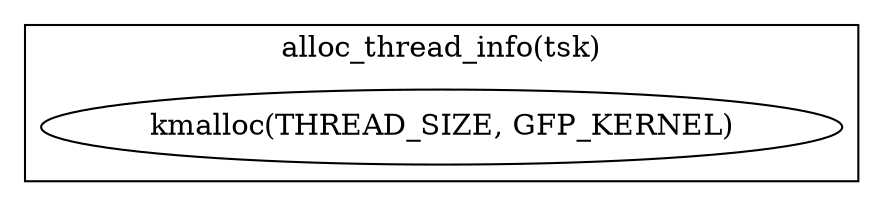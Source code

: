 digraph thread_info_h{
        size="10,18";
        ratio=filled;
		
		subgraph cluster_alloc_thread_info{
				label="alloc_thread_info(tsk)";

				kmalloc[label="kmalloc(THREAD_SIZE, GFP_KERNEL)"];
		}
}
